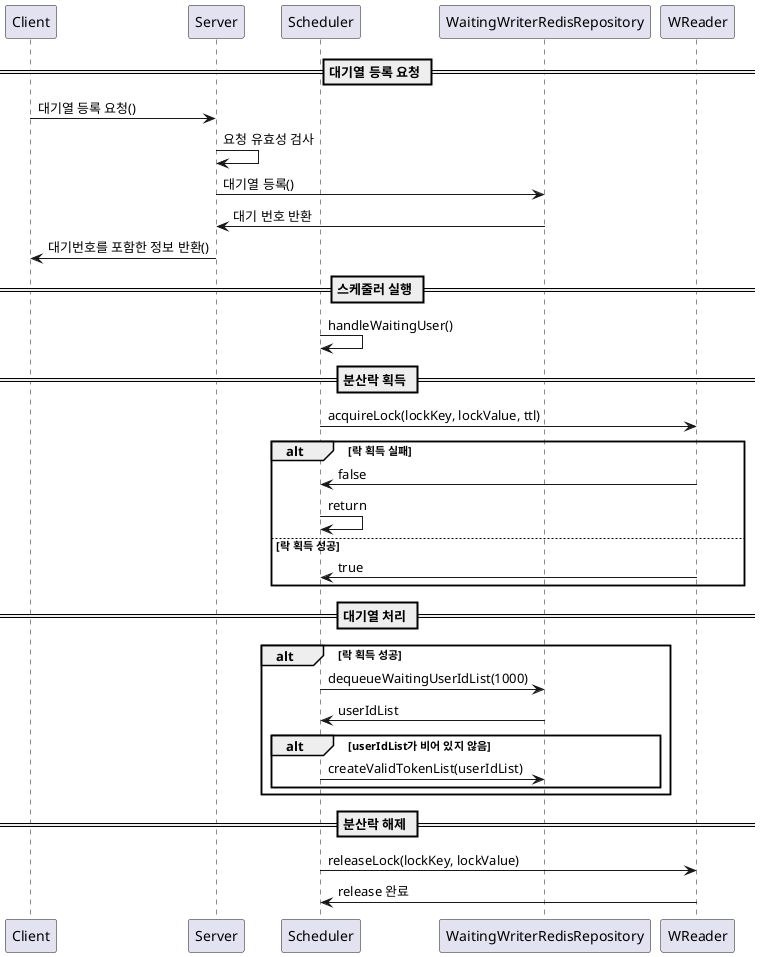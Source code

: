@startuml
participant "Client" as Client
participant "Server" as Server
participant "WaitingWriterRedisRepository" as WWriter
participant "Scheduler" as Scheduler
participant "WaitingWriterRedisRepository" as WWriter

== 대기열 등록 요청 ==
Client -> Server: 대기열 등록 요청()
Server -> Server: 요청 유효성 검사
Server -> WWriter: 대기열 등록()
WWriter -> Server: 대기 번호 반환
Server -> Client: 대기번호를 포함한 정보 반환()

== 스케줄러 실행 ==
Scheduler -> Scheduler: handleWaitingUser()

== 분산락 획득 ==
Scheduler -> WReader: acquireLock(lockKey, lockValue, ttl)
alt 락 획득 실패
    WReader -> Scheduler: false
    Scheduler -> Scheduler: return
else 락 획득 성공
    WReader -> Scheduler: true
end

== 대기열 처리 ==
alt 락 획득 성공
    Scheduler -> WWriter: dequeueWaitingUserIdList(1000)
    WWriter -> Scheduler: userIdList
    alt userIdList가 비어 있지 않음
        Scheduler -> WWriter: createValidTokenList(userIdList)
    end
end

== 분산락 해제 ==
Scheduler -> WReader: releaseLock(lockKey, lockValue)
WReader -> Scheduler: release 완료

@enduml
